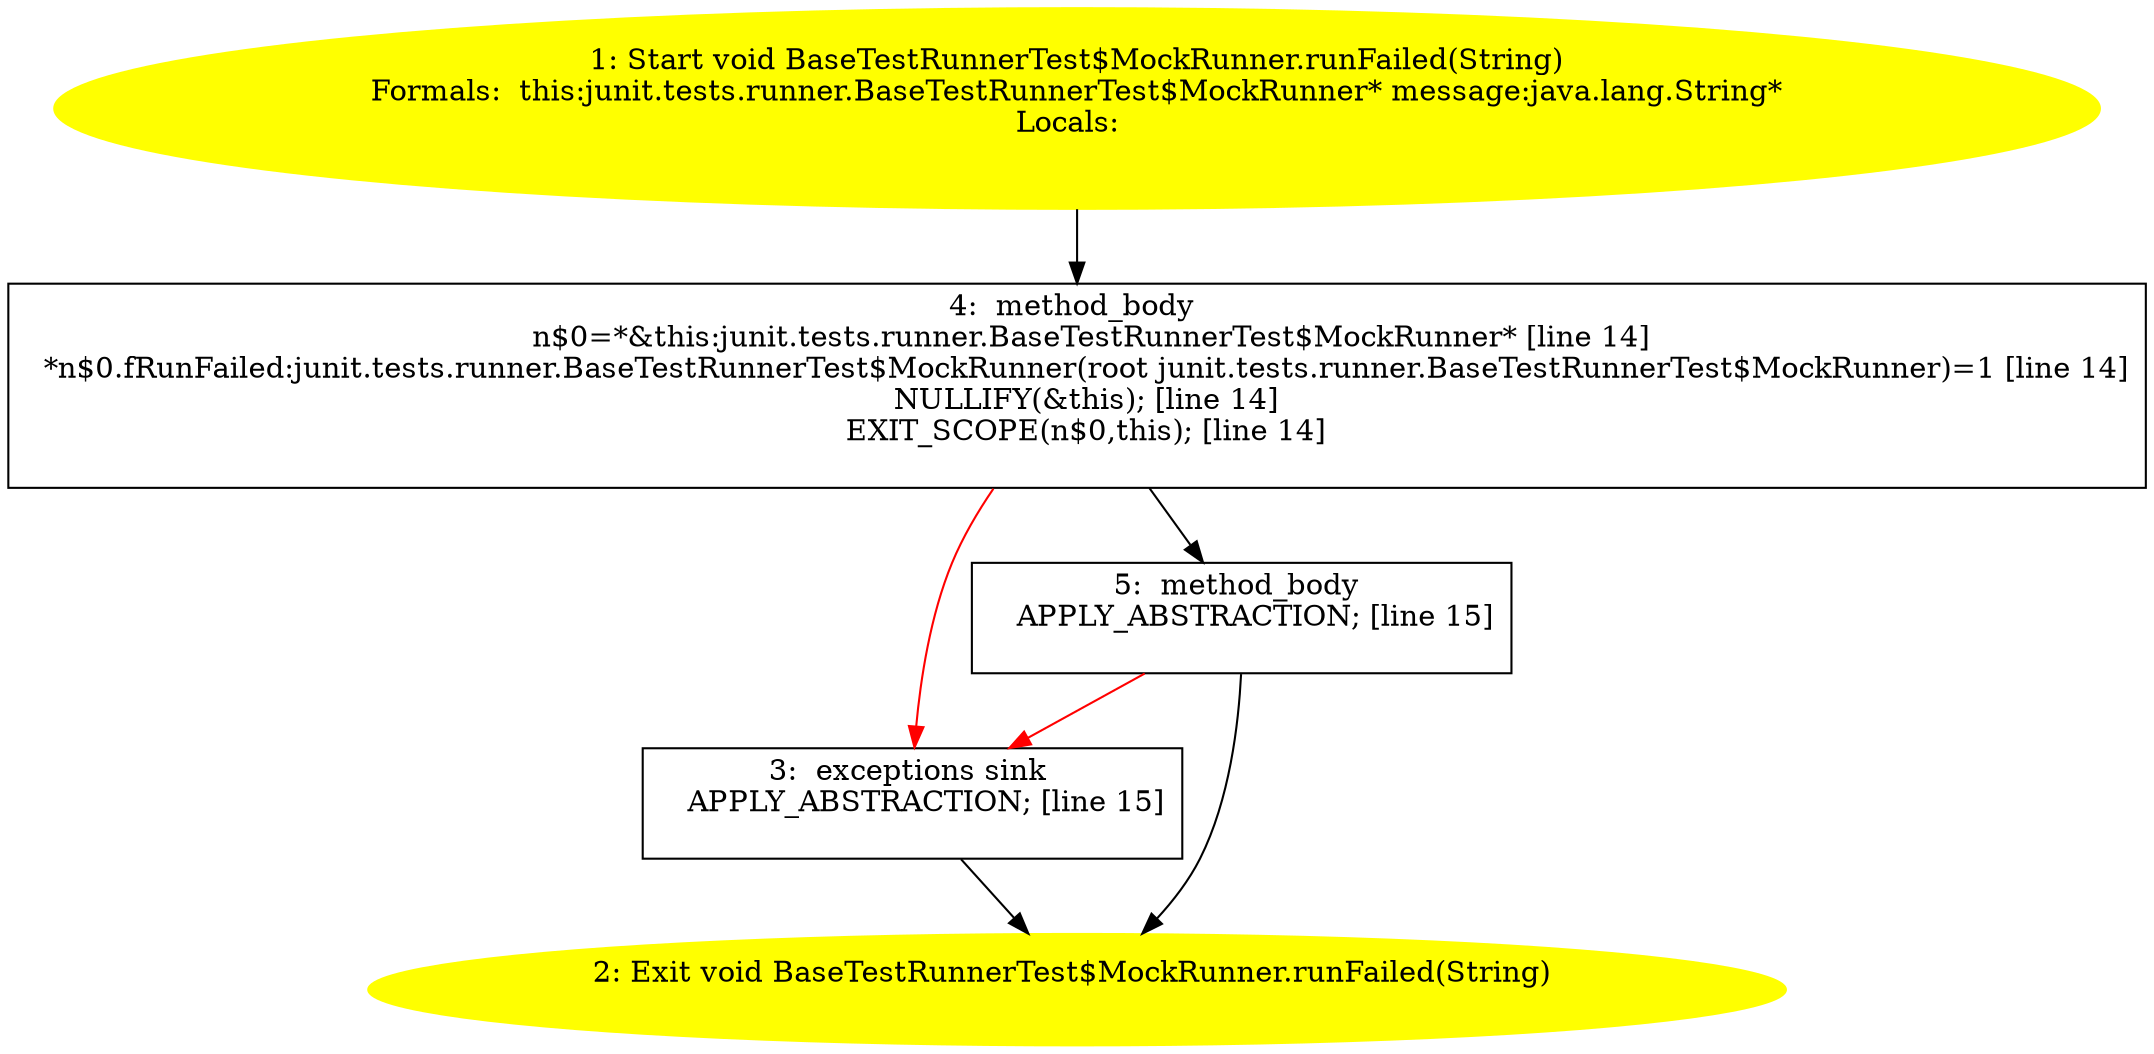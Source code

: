 /* @generated */
digraph cfg {
"junit.tests.runner.BaseTestRunnerTest$MockRunner.runFailed(java.lang.String):void.2d2ca14695eeb3d428108d84b0112090_1" [label="1: Start void BaseTestRunnerTest$MockRunner.runFailed(String)\nFormals:  this:junit.tests.runner.BaseTestRunnerTest$MockRunner* message:java.lang.String*\nLocals:  \n  " color=yellow style=filled]
	

	 "junit.tests.runner.BaseTestRunnerTest$MockRunner.runFailed(java.lang.String):void.2d2ca14695eeb3d428108d84b0112090_1" -> "junit.tests.runner.BaseTestRunnerTest$MockRunner.runFailed(java.lang.String):void.2d2ca14695eeb3d428108d84b0112090_4" ;
"junit.tests.runner.BaseTestRunnerTest$MockRunner.runFailed(java.lang.String):void.2d2ca14695eeb3d428108d84b0112090_2" [label="2: Exit void BaseTestRunnerTest$MockRunner.runFailed(String) \n  " color=yellow style=filled]
	

"junit.tests.runner.BaseTestRunnerTest$MockRunner.runFailed(java.lang.String):void.2d2ca14695eeb3d428108d84b0112090_3" [label="3:  exceptions sink \n   APPLY_ABSTRACTION; [line 15]\n " shape="box"]
	

	 "junit.tests.runner.BaseTestRunnerTest$MockRunner.runFailed(java.lang.String):void.2d2ca14695eeb3d428108d84b0112090_3" -> "junit.tests.runner.BaseTestRunnerTest$MockRunner.runFailed(java.lang.String):void.2d2ca14695eeb3d428108d84b0112090_2" ;
"junit.tests.runner.BaseTestRunnerTest$MockRunner.runFailed(java.lang.String):void.2d2ca14695eeb3d428108d84b0112090_4" [label="4:  method_body \n   n$0=*&this:junit.tests.runner.BaseTestRunnerTest$MockRunner* [line 14]\n  *n$0.fRunFailed:junit.tests.runner.BaseTestRunnerTest$MockRunner(root junit.tests.runner.BaseTestRunnerTest$MockRunner)=1 [line 14]\n  NULLIFY(&this); [line 14]\n  EXIT_SCOPE(n$0,this); [line 14]\n " shape="box"]
	

	 "junit.tests.runner.BaseTestRunnerTest$MockRunner.runFailed(java.lang.String):void.2d2ca14695eeb3d428108d84b0112090_4" -> "junit.tests.runner.BaseTestRunnerTest$MockRunner.runFailed(java.lang.String):void.2d2ca14695eeb3d428108d84b0112090_5" ;
	 "junit.tests.runner.BaseTestRunnerTest$MockRunner.runFailed(java.lang.String):void.2d2ca14695eeb3d428108d84b0112090_4" -> "junit.tests.runner.BaseTestRunnerTest$MockRunner.runFailed(java.lang.String):void.2d2ca14695eeb3d428108d84b0112090_3" [color="red" ];
"junit.tests.runner.BaseTestRunnerTest$MockRunner.runFailed(java.lang.String):void.2d2ca14695eeb3d428108d84b0112090_5" [label="5:  method_body \n   APPLY_ABSTRACTION; [line 15]\n " shape="box"]
	

	 "junit.tests.runner.BaseTestRunnerTest$MockRunner.runFailed(java.lang.String):void.2d2ca14695eeb3d428108d84b0112090_5" -> "junit.tests.runner.BaseTestRunnerTest$MockRunner.runFailed(java.lang.String):void.2d2ca14695eeb3d428108d84b0112090_2" ;
	 "junit.tests.runner.BaseTestRunnerTest$MockRunner.runFailed(java.lang.String):void.2d2ca14695eeb3d428108d84b0112090_5" -> "junit.tests.runner.BaseTestRunnerTest$MockRunner.runFailed(java.lang.String):void.2d2ca14695eeb3d428108d84b0112090_3" [color="red" ];
}
